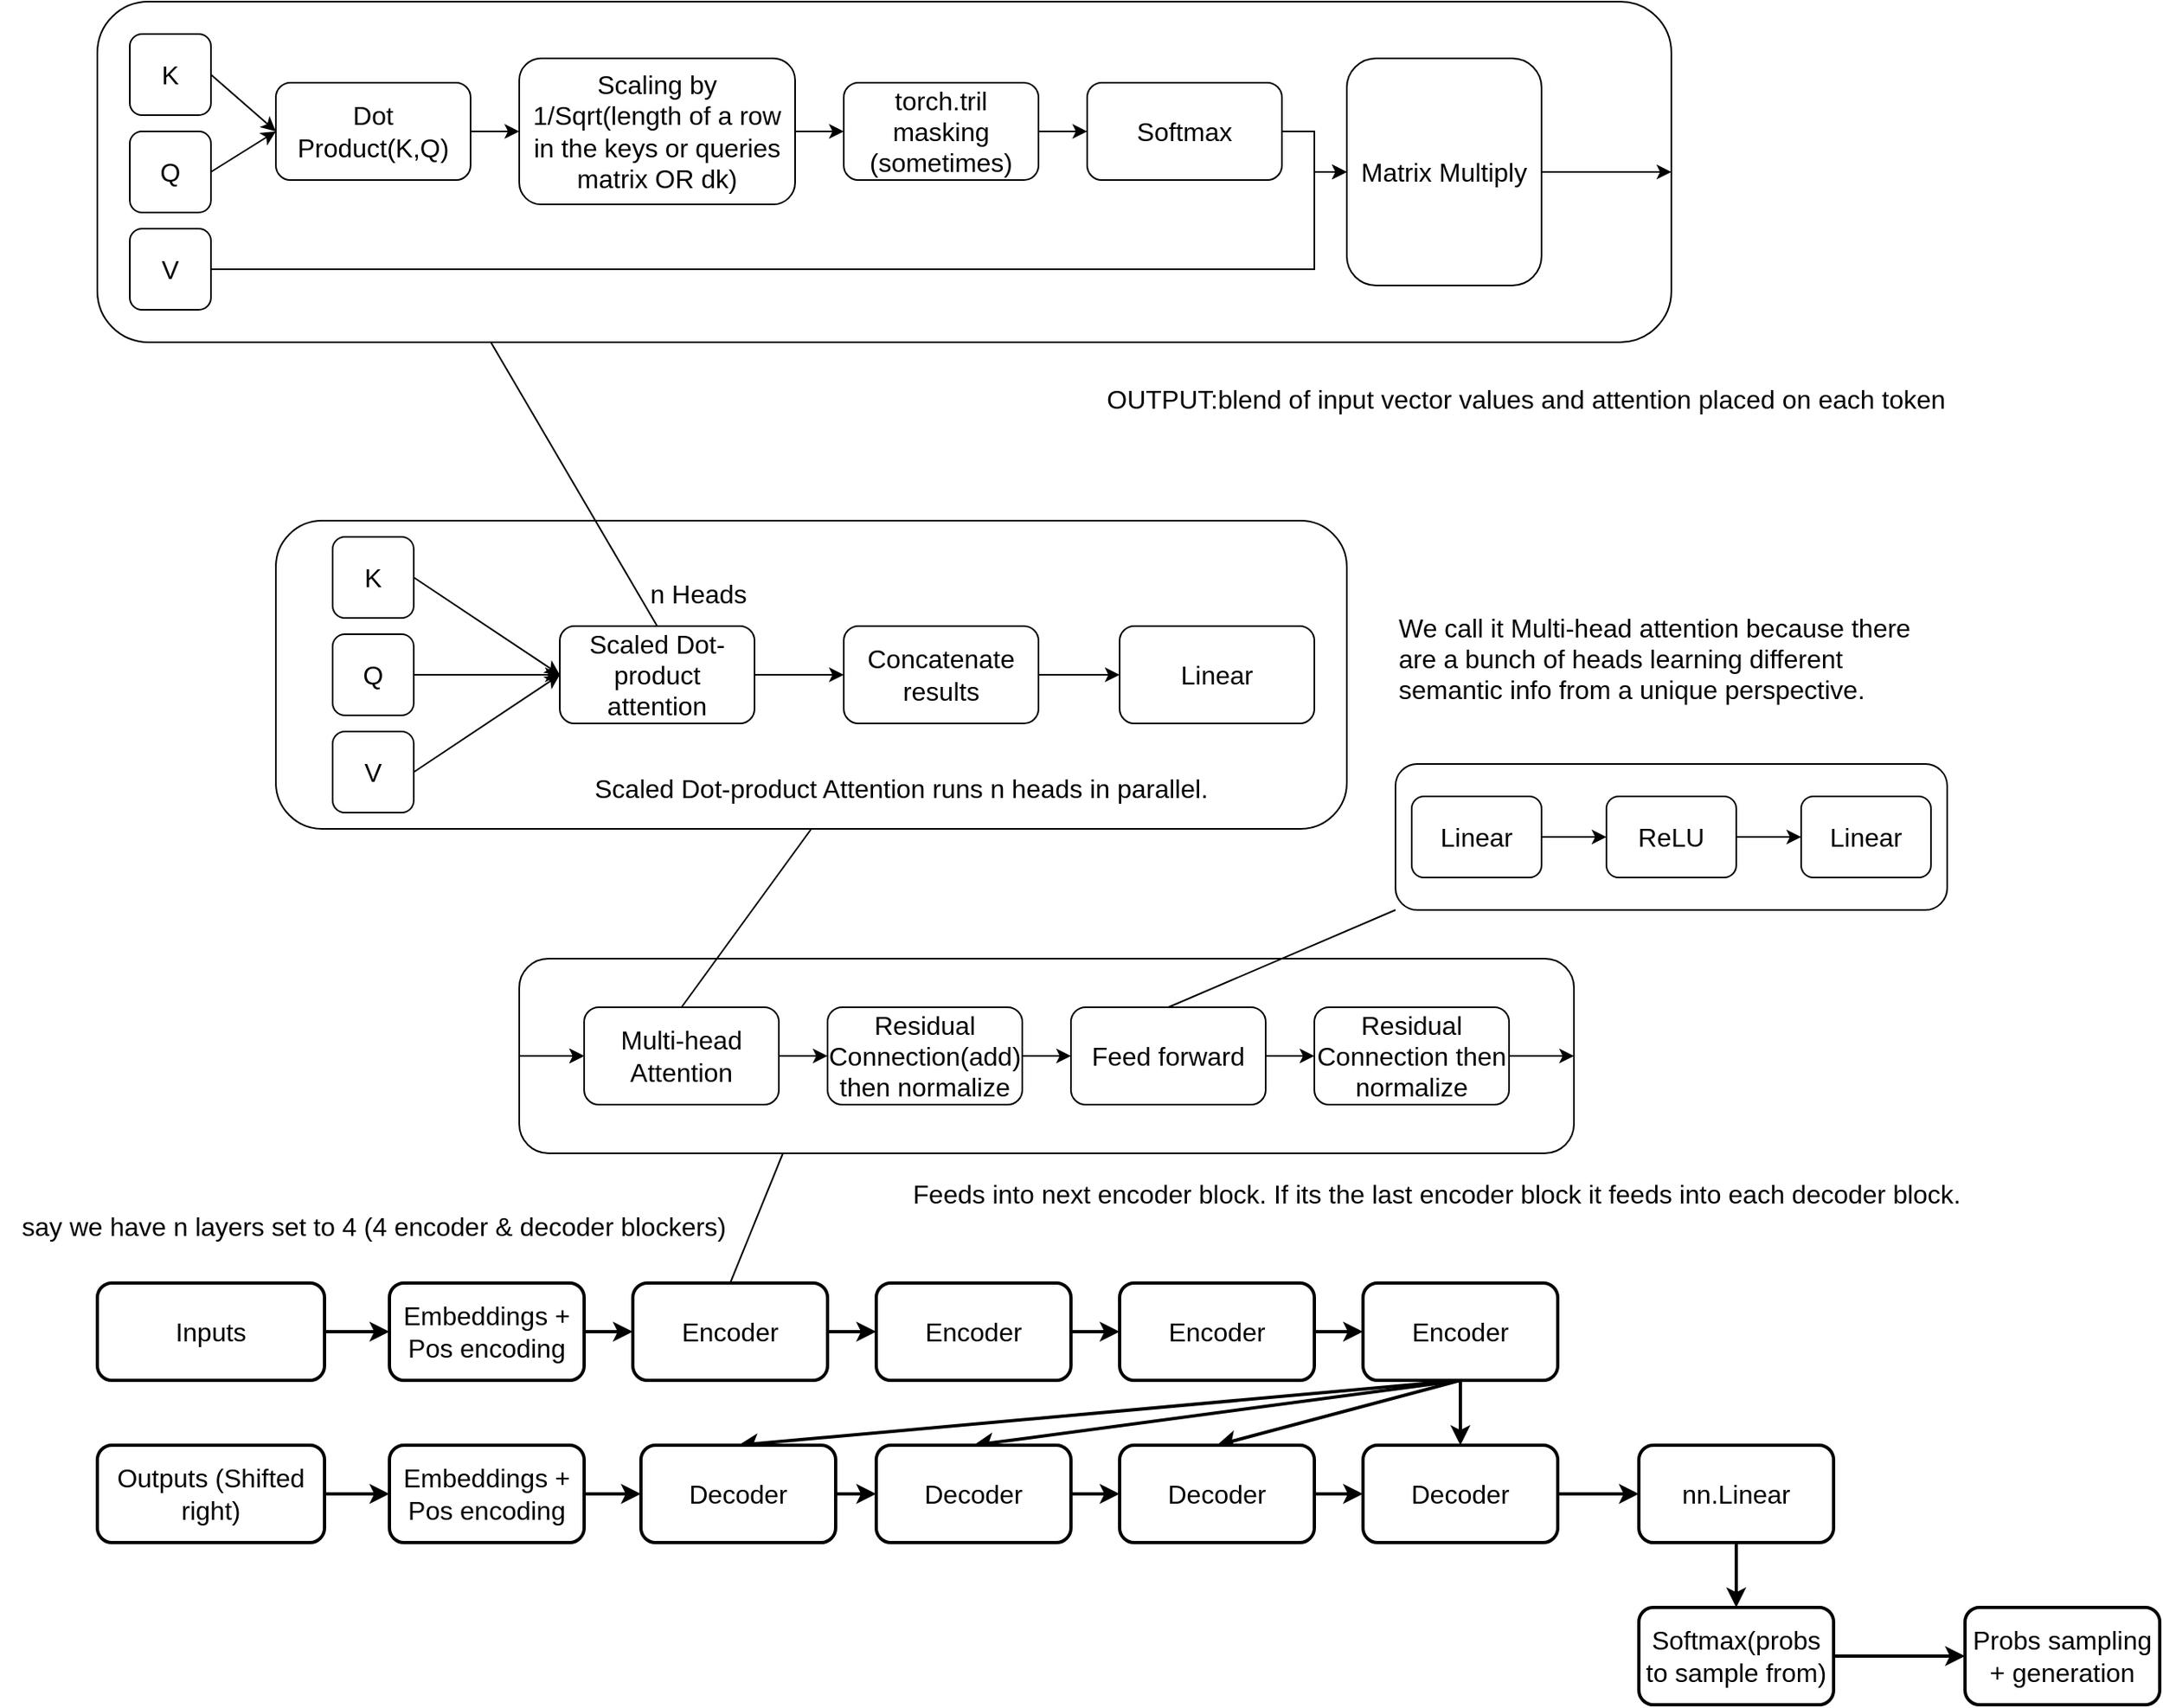 <mxfile version="22.0.3" type="device">
  <diagram name="第 1 页" id="M5TnKP5nSgx2N4K4Y8cS">
    <mxGraphModel dx="2232" dy="969" grid="1" gridSize="10" guides="1" tooltips="1" connect="1" arrows="1" fold="1" page="1" pageScale="1" pageWidth="827" pageHeight="1169" math="0" shadow="0">
      <root>
        <mxCell id="0" />
        <mxCell id="1" parent="0" />
        <mxCell id="r_B3i9L8eCVzx06M8JUn-75" style="edgeStyle=none;rounded=0;orthogonalLoop=1;jettySize=auto;html=1;exitX=0.25;exitY=1;exitDx=0;exitDy=0;entryX=0.5;entryY=0;entryDx=0;entryDy=0;endArrow=none;endFill=0;fontSize=16;" parent="1" source="r_B3i9L8eCVzx06M8JUn-35" target="r_B3i9L8eCVzx06M8JUn-61" edge="1">
          <mxGeometry relative="1" as="geometry" />
        </mxCell>
        <mxCell id="r_B3i9L8eCVzx06M8JUn-35" value="" style="rounded=1;whiteSpace=wrap;html=1;fontSize=16;" parent="1" vertex="1">
          <mxGeometry x="290" y="690" width="650" height="120" as="geometry" />
        </mxCell>
        <mxCell id="r_B3i9L8eCVzx06M8JUn-58" style="edgeStyle=none;rounded=0;orthogonalLoop=1;jettySize=auto;html=1;exitX=0;exitY=1;exitDx=0;exitDy=0;entryX=0.5;entryY=0;entryDx=0;entryDy=0;endArrow=none;endFill=0;fontSize=16;" parent="1" source="r_B3i9L8eCVzx06M8JUn-57" target="r_B3i9L8eCVzx06M8JUn-38" edge="1">
          <mxGeometry relative="1" as="geometry" />
        </mxCell>
        <mxCell id="r_B3i9L8eCVzx06M8JUn-57" value="" style="rounded=1;whiteSpace=wrap;html=1;fontSize=16;" parent="1" vertex="1">
          <mxGeometry x="830" y="570" width="340" height="90" as="geometry" />
        </mxCell>
        <mxCell id="r_B3i9L8eCVzx06M8JUn-16" value="" style="rounded=1;whiteSpace=wrap;html=1;fontSize=16;" parent="1" vertex="1">
          <mxGeometry x="30" y="100" width="970" height="210" as="geometry" />
        </mxCell>
        <mxCell id="r_B3i9L8eCVzx06M8JUn-9" style="rounded=0;orthogonalLoop=1;jettySize=auto;html=1;exitX=1;exitY=0.5;exitDx=0;exitDy=0;entryX=0;entryY=0.5;entryDx=0;entryDy=0;fontSize=16;" parent="1" source="r_B3i9L8eCVzx06M8JUn-1" target="r_B3i9L8eCVzx06M8JUn-4" edge="1">
          <mxGeometry relative="1" as="geometry" />
        </mxCell>
        <mxCell id="r_B3i9L8eCVzx06M8JUn-1" value="K" style="rounded=1;whiteSpace=wrap;html=1;fontSize=16;" parent="1" vertex="1">
          <mxGeometry x="50" y="120" width="50" height="50" as="geometry" />
        </mxCell>
        <mxCell id="r_B3i9L8eCVzx06M8JUn-10" style="edgeStyle=none;rounded=0;orthogonalLoop=1;jettySize=auto;html=1;exitX=1;exitY=0.5;exitDx=0;exitDy=0;entryX=0;entryY=0.5;entryDx=0;entryDy=0;fontSize=16;" parent="1" source="r_B3i9L8eCVzx06M8JUn-2" target="r_B3i9L8eCVzx06M8JUn-4" edge="1">
          <mxGeometry relative="1" as="geometry" />
        </mxCell>
        <mxCell id="r_B3i9L8eCVzx06M8JUn-2" value="Q" style="rounded=1;whiteSpace=wrap;html=1;fontSize=16;" parent="1" vertex="1">
          <mxGeometry x="50" y="180" width="50" height="50" as="geometry" />
        </mxCell>
        <mxCell id="r_B3i9L8eCVzx06M8JUn-15" style="edgeStyle=orthogonalEdgeStyle;rounded=0;orthogonalLoop=1;jettySize=auto;html=1;exitX=1;exitY=0.5;exitDx=0;exitDy=0;entryX=0;entryY=0.5;entryDx=0;entryDy=0;fontSize=16;" parent="1" source="r_B3i9L8eCVzx06M8JUn-3" target="r_B3i9L8eCVzx06M8JUn-8" edge="1">
          <mxGeometry relative="1" as="geometry">
            <Array as="points">
              <mxPoint x="780" y="265" />
              <mxPoint x="780" y="205" />
            </Array>
          </mxGeometry>
        </mxCell>
        <mxCell id="r_B3i9L8eCVzx06M8JUn-3" value="V" style="rounded=1;whiteSpace=wrap;html=1;fontSize=16;" parent="1" vertex="1">
          <mxGeometry x="50" y="240" width="50" height="50" as="geometry" />
        </mxCell>
        <mxCell id="r_B3i9L8eCVzx06M8JUn-11" style="edgeStyle=none;rounded=0;orthogonalLoop=1;jettySize=auto;html=1;exitX=1;exitY=0.5;exitDx=0;exitDy=0;entryX=0;entryY=0.5;entryDx=0;entryDy=0;fontSize=16;" parent="1" source="r_B3i9L8eCVzx06M8JUn-4" target="r_B3i9L8eCVzx06M8JUn-5" edge="1">
          <mxGeometry relative="1" as="geometry" />
        </mxCell>
        <mxCell id="r_B3i9L8eCVzx06M8JUn-4" value="Dot Product(K,Q)" style="rounded=1;whiteSpace=wrap;html=1;fontSize=16;" parent="1" vertex="1">
          <mxGeometry x="140" y="150" width="120" height="60" as="geometry" />
        </mxCell>
        <mxCell id="r_B3i9L8eCVzx06M8JUn-12" style="edgeStyle=none;rounded=0;orthogonalLoop=1;jettySize=auto;html=1;exitX=1;exitY=0.5;exitDx=0;exitDy=0;entryX=0;entryY=0.5;entryDx=0;entryDy=0;fontSize=16;" parent="1" source="r_B3i9L8eCVzx06M8JUn-5" target="r_B3i9L8eCVzx06M8JUn-6" edge="1">
          <mxGeometry relative="1" as="geometry" />
        </mxCell>
        <mxCell id="r_B3i9L8eCVzx06M8JUn-5" value="Scaling by 1/Sqrt(length of a row in the keys or queries matrix OR dk)" style="rounded=1;whiteSpace=wrap;html=1;fontSize=16;" parent="1" vertex="1">
          <mxGeometry x="290" y="135" width="170" height="90" as="geometry" />
        </mxCell>
        <mxCell id="r_B3i9L8eCVzx06M8JUn-13" style="edgeStyle=none;rounded=0;orthogonalLoop=1;jettySize=auto;html=1;exitX=1;exitY=0.5;exitDx=0;exitDy=0;fontSize=16;" parent="1" source="r_B3i9L8eCVzx06M8JUn-6" target="r_B3i9L8eCVzx06M8JUn-7" edge="1">
          <mxGeometry relative="1" as="geometry" />
        </mxCell>
        <mxCell id="r_B3i9L8eCVzx06M8JUn-6" value="torch.tril masking (sometimes)" style="rounded=1;whiteSpace=wrap;html=1;fontSize=16;" parent="1" vertex="1">
          <mxGeometry x="490" y="150" width="120" height="60" as="geometry" />
        </mxCell>
        <mxCell id="r_B3i9L8eCVzx06M8JUn-14" style="edgeStyle=orthogonalEdgeStyle;rounded=0;orthogonalLoop=1;jettySize=auto;html=1;exitX=1;exitY=0.5;exitDx=0;exitDy=0;entryX=0;entryY=0.5;entryDx=0;entryDy=0;fontSize=16;" parent="1" source="r_B3i9L8eCVzx06M8JUn-7" target="r_B3i9L8eCVzx06M8JUn-8" edge="1">
          <mxGeometry relative="1" as="geometry" />
        </mxCell>
        <mxCell id="r_B3i9L8eCVzx06M8JUn-7" value="Softmax" style="rounded=1;whiteSpace=wrap;html=1;fontSize=16;" parent="1" vertex="1">
          <mxGeometry x="640" y="150" width="120" height="60" as="geometry" />
        </mxCell>
        <mxCell id="r_B3i9L8eCVzx06M8JUn-17" style="edgeStyle=none;rounded=0;orthogonalLoop=1;jettySize=auto;html=1;exitX=1;exitY=0.5;exitDx=0;exitDy=0;entryX=1;entryY=0.5;entryDx=0;entryDy=0;fontSize=16;" parent="1" source="r_B3i9L8eCVzx06M8JUn-8" target="r_B3i9L8eCVzx06M8JUn-16" edge="1">
          <mxGeometry relative="1" as="geometry" />
        </mxCell>
        <mxCell id="r_B3i9L8eCVzx06M8JUn-8" value="Matrix Multiply" style="rounded=1;whiteSpace=wrap;html=1;fontSize=16;" parent="1" vertex="1">
          <mxGeometry x="800" y="135" width="120" height="140" as="geometry" />
        </mxCell>
        <mxCell id="r_B3i9L8eCVzx06M8JUn-18" value="OUTPUT:blend of input vector values and attention placed on each token" style="text;html=1;align=center;verticalAlign=middle;resizable=0;points=[];autosize=1;strokeColor=none;fillColor=none;fontSize=16;" parent="1" vertex="1">
          <mxGeometry x="640" y="330" width="540" height="30" as="geometry" />
        </mxCell>
        <mxCell id="r_B3i9L8eCVzx06M8JUn-48" style="edgeStyle=none;rounded=0;orthogonalLoop=1;jettySize=auto;html=1;exitX=0.5;exitY=1;exitDx=0;exitDy=0;entryX=0.5;entryY=0;entryDx=0;entryDy=0;endArrow=none;endFill=0;fontSize=16;" parent="1" source="r_B3i9L8eCVzx06M8JUn-19" target="r_B3i9L8eCVzx06M8JUn-36" edge="1">
          <mxGeometry relative="1" as="geometry" />
        </mxCell>
        <mxCell id="r_B3i9L8eCVzx06M8JUn-19" value="" style="rounded=1;whiteSpace=wrap;html=1;fontSize=16;" parent="1" vertex="1">
          <mxGeometry x="140" y="420" width="660" height="190" as="geometry" />
        </mxCell>
        <mxCell id="r_B3i9L8eCVzx06M8JUn-24" style="edgeStyle=none;rounded=0;orthogonalLoop=1;jettySize=auto;html=1;exitX=1;exitY=0.5;exitDx=0;exitDy=0;entryX=0;entryY=0.5;entryDx=0;entryDy=0;fontSize=16;" parent="1" source="r_B3i9L8eCVzx06M8JUn-20" target="r_B3i9L8eCVzx06M8JUn-23" edge="1">
          <mxGeometry relative="1" as="geometry" />
        </mxCell>
        <mxCell id="r_B3i9L8eCVzx06M8JUn-20" value="K" style="rounded=1;whiteSpace=wrap;html=1;fontSize=16;" parent="1" vertex="1">
          <mxGeometry x="175" y="430" width="50" height="50" as="geometry" />
        </mxCell>
        <mxCell id="r_B3i9L8eCVzx06M8JUn-25" style="edgeStyle=none;rounded=0;orthogonalLoop=1;jettySize=auto;html=1;exitX=1;exitY=0.5;exitDx=0;exitDy=0;entryX=0;entryY=0.5;entryDx=0;entryDy=0;fontSize=16;" parent="1" source="r_B3i9L8eCVzx06M8JUn-21" target="r_B3i9L8eCVzx06M8JUn-23" edge="1">
          <mxGeometry relative="1" as="geometry" />
        </mxCell>
        <mxCell id="r_B3i9L8eCVzx06M8JUn-21" value="Q" style="rounded=1;whiteSpace=wrap;html=1;fontSize=16;" parent="1" vertex="1">
          <mxGeometry x="175" y="490" width="50" height="50" as="geometry" />
        </mxCell>
        <mxCell id="r_B3i9L8eCVzx06M8JUn-26" style="edgeStyle=none;rounded=0;orthogonalLoop=1;jettySize=auto;html=1;exitX=1;exitY=0.5;exitDx=0;exitDy=0;entryX=0;entryY=0.5;entryDx=0;entryDy=0;fontSize=16;" parent="1" source="r_B3i9L8eCVzx06M8JUn-22" target="r_B3i9L8eCVzx06M8JUn-23" edge="1">
          <mxGeometry relative="1" as="geometry" />
        </mxCell>
        <mxCell id="r_B3i9L8eCVzx06M8JUn-22" value="V" style="rounded=1;whiteSpace=wrap;html=1;fontSize=16;" parent="1" vertex="1">
          <mxGeometry x="175" y="550" width="50" height="50" as="geometry" />
        </mxCell>
        <mxCell id="r_B3i9L8eCVzx06M8JUn-29" style="edgeStyle=none;rounded=0;orthogonalLoop=1;jettySize=auto;html=1;exitX=1;exitY=0.5;exitDx=0;exitDy=0;fontSize=16;" parent="1" source="r_B3i9L8eCVzx06M8JUn-23" target="r_B3i9L8eCVzx06M8JUn-28" edge="1">
          <mxGeometry relative="1" as="geometry" />
        </mxCell>
        <mxCell id="r_B3i9L8eCVzx06M8JUn-23" value="Scaled Dot-product attention" style="rounded=1;whiteSpace=wrap;html=1;fontSize=16;" parent="1" vertex="1">
          <mxGeometry x="315" y="485" width="120" height="60" as="geometry" />
        </mxCell>
        <mxCell id="r_B3i9L8eCVzx06M8JUn-27" value="n Heads" style="text;html=1;align=center;verticalAlign=middle;resizable=0;points=[];autosize=1;strokeColor=none;fillColor=none;fontSize=16;" parent="1" vertex="1">
          <mxGeometry x="360" y="450" width="80" height="30" as="geometry" />
        </mxCell>
        <mxCell id="r_B3i9L8eCVzx06M8JUn-31" style="edgeStyle=none;rounded=0;orthogonalLoop=1;jettySize=auto;html=1;exitX=1;exitY=0.5;exitDx=0;exitDy=0;fontSize=16;" parent="1" source="r_B3i9L8eCVzx06M8JUn-28" target="r_B3i9L8eCVzx06M8JUn-30" edge="1">
          <mxGeometry relative="1" as="geometry" />
        </mxCell>
        <mxCell id="r_B3i9L8eCVzx06M8JUn-28" value="Concatenate results" style="rounded=1;whiteSpace=wrap;html=1;fontSize=16;" parent="1" vertex="1">
          <mxGeometry x="490" y="485" width="120" height="60" as="geometry" />
        </mxCell>
        <mxCell id="r_B3i9L8eCVzx06M8JUn-30" value="Linear" style="rounded=1;whiteSpace=wrap;html=1;fontSize=16;" parent="1" vertex="1">
          <mxGeometry x="660" y="485" width="120" height="60" as="geometry" />
        </mxCell>
        <mxCell id="r_B3i9L8eCVzx06M8JUn-32" value="Scaled Dot-product Attention runs n heads in parallel." style="text;html=1;align=center;verticalAlign=middle;resizable=0;points=[];autosize=1;strokeColor=none;fillColor=none;fontSize=16;" parent="1" vertex="1">
          <mxGeometry x="325" y="570" width="400" height="30" as="geometry" />
        </mxCell>
        <mxCell id="r_B3i9L8eCVzx06M8JUn-33" value="" style="endArrow=none;html=1;rounded=0;entryX=0.25;entryY=1;entryDx=0;entryDy=0;exitX=0.5;exitY=0;exitDx=0;exitDy=0;fontSize=16;" parent="1" source="r_B3i9L8eCVzx06M8JUn-23" target="r_B3i9L8eCVzx06M8JUn-16" edge="1">
          <mxGeometry width="50" height="50" relative="1" as="geometry">
            <mxPoint x="410" y="390" as="sourcePoint" />
            <mxPoint x="460" y="340" as="targetPoint" />
          </mxGeometry>
        </mxCell>
        <mxCell id="r_B3i9L8eCVzx06M8JUn-34" value="We call it Multi-head attention because there are a bunch of heads learning different semantic info from a unique perspective." style="text;html=1;strokeColor=none;fillColor=none;align=left;verticalAlign=middle;whiteSpace=wrap;rounded=0;fontSize=16;" parent="1" vertex="1">
          <mxGeometry x="830" y="460" width="340" height="90" as="geometry" />
        </mxCell>
        <mxCell id="r_B3i9L8eCVzx06M8JUn-42" style="edgeStyle=none;rounded=0;orthogonalLoop=1;jettySize=auto;html=1;exitX=0;exitY=0.5;exitDx=0;exitDy=0;entryX=0;entryY=0.5;entryDx=0;entryDy=0;fontSize=16;" parent="1" source="r_B3i9L8eCVzx06M8JUn-35" target="r_B3i9L8eCVzx06M8JUn-36" edge="1">
          <mxGeometry relative="1" as="geometry" />
        </mxCell>
        <mxCell id="r_B3i9L8eCVzx06M8JUn-47" style="edgeStyle=none;rounded=0;orthogonalLoop=1;jettySize=auto;html=1;exitX=0;exitY=0.5;exitDx=0;exitDy=0;entryX=0;entryY=0.5;entryDx=0;entryDy=0;fontSize=16;" parent="1" source="r_B3i9L8eCVzx06M8JUn-35" target="r_B3i9L8eCVzx06M8JUn-36" edge="1">
          <mxGeometry relative="1" as="geometry" />
        </mxCell>
        <mxCell id="r_B3i9L8eCVzx06M8JUn-43" style="edgeStyle=none;rounded=0;orthogonalLoop=1;jettySize=auto;html=1;exitX=1;exitY=0.5;exitDx=0;exitDy=0;entryX=0;entryY=0.5;entryDx=0;entryDy=0;fontSize=16;" parent="1" source="r_B3i9L8eCVzx06M8JUn-36" target="r_B3i9L8eCVzx06M8JUn-37" edge="1">
          <mxGeometry relative="1" as="geometry" />
        </mxCell>
        <mxCell id="r_B3i9L8eCVzx06M8JUn-36" value="Multi-head Attention" style="rounded=1;whiteSpace=wrap;html=1;fontSize=16;" parent="1" vertex="1">
          <mxGeometry x="330" y="720" width="120" height="60" as="geometry" />
        </mxCell>
        <mxCell id="r_B3i9L8eCVzx06M8JUn-44" style="edgeStyle=none;rounded=0;orthogonalLoop=1;jettySize=auto;html=1;exitX=1;exitY=0.5;exitDx=0;exitDy=0;entryX=0;entryY=0.5;entryDx=0;entryDy=0;fontSize=16;" parent="1" source="r_B3i9L8eCVzx06M8JUn-37" target="r_B3i9L8eCVzx06M8JUn-38" edge="1">
          <mxGeometry relative="1" as="geometry" />
        </mxCell>
        <mxCell id="r_B3i9L8eCVzx06M8JUn-37" value="Residual Connection(add) then normalize" style="rounded=1;whiteSpace=wrap;html=1;fontSize=16;" parent="1" vertex="1">
          <mxGeometry x="480" y="720" width="120" height="60" as="geometry" />
        </mxCell>
        <mxCell id="r_B3i9L8eCVzx06M8JUn-45" style="edgeStyle=none;rounded=0;orthogonalLoop=1;jettySize=auto;html=1;exitX=1;exitY=0.5;exitDx=0;exitDy=0;entryX=0;entryY=0.5;entryDx=0;entryDy=0;fontSize=16;" parent="1" source="r_B3i9L8eCVzx06M8JUn-38" target="r_B3i9L8eCVzx06M8JUn-41" edge="1">
          <mxGeometry relative="1" as="geometry" />
        </mxCell>
        <mxCell id="r_B3i9L8eCVzx06M8JUn-38" value="Feed forward" style="rounded=1;whiteSpace=wrap;html=1;fontSize=16;" parent="1" vertex="1">
          <mxGeometry x="630" y="720" width="120" height="60" as="geometry" />
        </mxCell>
        <mxCell id="r_B3i9L8eCVzx06M8JUn-46" style="edgeStyle=none;rounded=0;orthogonalLoop=1;jettySize=auto;html=1;exitX=1;exitY=0.5;exitDx=0;exitDy=0;fontSize=16;" parent="1" source="r_B3i9L8eCVzx06M8JUn-41" target="r_B3i9L8eCVzx06M8JUn-35" edge="1">
          <mxGeometry relative="1" as="geometry" />
        </mxCell>
        <mxCell id="r_B3i9L8eCVzx06M8JUn-41" value="Residual Connection then normalize" style="rounded=1;whiteSpace=wrap;html=1;fontSize=16;" parent="1" vertex="1">
          <mxGeometry x="780" y="720" width="120" height="60" as="geometry" />
        </mxCell>
        <mxCell id="r_B3i9L8eCVzx06M8JUn-49" value="Feeds into next encoder block. If its the last encoder block it feeds into each decoder block." style="text;html=1;align=center;verticalAlign=middle;resizable=0;points=[];autosize=1;strokeColor=none;fillColor=none;fontSize=16;" parent="1" vertex="1">
          <mxGeometry x="520" y="820" width="670" height="30" as="geometry" />
        </mxCell>
        <mxCell id="r_B3i9L8eCVzx06M8JUn-56" style="edgeStyle=none;rounded=0;orthogonalLoop=1;jettySize=auto;html=1;exitX=1;exitY=0.5;exitDx=0;exitDy=0;fontSize=16;" parent="1" source="r_B3i9L8eCVzx06M8JUn-52" target="r_B3i9L8eCVzx06M8JUn-53" edge="1">
          <mxGeometry relative="1" as="geometry" />
        </mxCell>
        <mxCell id="r_B3i9L8eCVzx06M8JUn-52" value="ReLU" style="rounded=1;whiteSpace=wrap;html=1;fontSize=16;" parent="1" vertex="1">
          <mxGeometry x="960" y="590" width="80" height="50" as="geometry" />
        </mxCell>
        <mxCell id="r_B3i9L8eCVzx06M8JUn-53" value="Linear" style="rounded=1;whiteSpace=wrap;html=1;fontSize=16;" parent="1" vertex="1">
          <mxGeometry x="1080" y="590" width="80" height="50" as="geometry" />
        </mxCell>
        <mxCell id="r_B3i9L8eCVzx06M8JUn-55" style="edgeStyle=none;rounded=0;orthogonalLoop=1;jettySize=auto;html=1;exitX=1;exitY=0.5;exitDx=0;exitDy=0;fontSize=16;" parent="1" source="r_B3i9L8eCVzx06M8JUn-54" target="r_B3i9L8eCVzx06M8JUn-52" edge="1">
          <mxGeometry relative="1" as="geometry" />
        </mxCell>
        <mxCell id="r_B3i9L8eCVzx06M8JUn-54" value="Linear" style="rounded=1;whiteSpace=wrap;html=1;fontSize=16;" parent="1" vertex="1">
          <mxGeometry x="840" y="590" width="80" height="50" as="geometry" />
        </mxCell>
        <mxCell id="r_B3i9L8eCVzx06M8JUn-66" style="edgeStyle=none;rounded=0;orthogonalLoop=1;jettySize=auto;html=1;exitX=1;exitY=0.5;exitDx=0;exitDy=0;strokeWidth=2;fontSize=16;" parent="1" source="r_B3i9L8eCVzx06M8JUn-59" target="r_B3i9L8eCVzx06M8JUn-60" edge="1">
          <mxGeometry relative="1" as="geometry" />
        </mxCell>
        <mxCell id="r_B3i9L8eCVzx06M8JUn-59" value="Inputs" style="rounded=1;whiteSpace=wrap;html=1;strokeWidth=2;fontSize=16;" parent="1" vertex="1">
          <mxGeometry x="30" y="890" width="140" height="60" as="geometry" />
        </mxCell>
        <mxCell id="r_B3i9L8eCVzx06M8JUn-67" style="edgeStyle=none;rounded=0;orthogonalLoop=1;jettySize=auto;html=1;exitX=1;exitY=0.5;exitDx=0;exitDy=0;strokeWidth=2;fontSize=16;" parent="1" source="r_B3i9L8eCVzx06M8JUn-60" target="r_B3i9L8eCVzx06M8JUn-61" edge="1">
          <mxGeometry relative="1" as="geometry" />
        </mxCell>
        <mxCell id="r_B3i9L8eCVzx06M8JUn-60" value="Embeddings + Pos encoding" style="rounded=1;whiteSpace=wrap;html=1;strokeWidth=2;fontSize=16;" parent="1" vertex="1">
          <mxGeometry x="210" y="890" width="120" height="60" as="geometry" />
        </mxCell>
        <mxCell id="r_B3i9L8eCVzx06M8JUn-68" style="edgeStyle=none;rounded=0;orthogonalLoop=1;jettySize=auto;html=1;exitX=1;exitY=0.5;exitDx=0;exitDy=0;entryX=0;entryY=0.5;entryDx=0;entryDy=0;strokeWidth=2;fontSize=16;" parent="1" source="r_B3i9L8eCVzx06M8JUn-61" target="r_B3i9L8eCVzx06M8JUn-62" edge="1">
          <mxGeometry relative="1" as="geometry" />
        </mxCell>
        <mxCell id="r_B3i9L8eCVzx06M8JUn-61" value="Encoder" style="rounded=1;whiteSpace=wrap;html=1;strokeWidth=2;fontSize=16;" parent="1" vertex="1">
          <mxGeometry x="360" y="890" width="120" height="60" as="geometry" />
        </mxCell>
        <mxCell id="r_B3i9L8eCVzx06M8JUn-69" style="edgeStyle=none;rounded=0;orthogonalLoop=1;jettySize=auto;html=1;exitX=1;exitY=0.5;exitDx=0;exitDy=0;entryX=0;entryY=0.5;entryDx=0;entryDy=0;strokeWidth=2;fontSize=16;" parent="1" source="r_B3i9L8eCVzx06M8JUn-62" target="r_B3i9L8eCVzx06M8JUn-63" edge="1">
          <mxGeometry relative="1" as="geometry" />
        </mxCell>
        <mxCell id="r_B3i9L8eCVzx06M8JUn-62" value="Encoder" style="rounded=1;whiteSpace=wrap;html=1;strokeWidth=2;fontSize=16;" parent="1" vertex="1">
          <mxGeometry x="510" y="890" width="120" height="60" as="geometry" />
        </mxCell>
        <mxCell id="r_B3i9L8eCVzx06M8JUn-70" style="edgeStyle=none;rounded=0;orthogonalLoop=1;jettySize=auto;html=1;exitX=1;exitY=0.5;exitDx=0;exitDy=0;strokeWidth=2;fontSize=16;" parent="1" source="r_B3i9L8eCVzx06M8JUn-63" target="r_B3i9L8eCVzx06M8JUn-64" edge="1">
          <mxGeometry relative="1" as="geometry" />
        </mxCell>
        <mxCell id="r_B3i9L8eCVzx06M8JUn-63" value="Encoder" style="rounded=1;whiteSpace=wrap;html=1;strokeWidth=2;fontSize=16;" parent="1" vertex="1">
          <mxGeometry x="660" y="890" width="120" height="60" as="geometry" />
        </mxCell>
        <mxCell id="r_B3i9L8eCVzx06M8JUn-83" style="edgeStyle=none;rounded=0;orthogonalLoop=1;jettySize=auto;html=1;exitX=0.5;exitY=1;exitDx=0;exitDy=0;entryX=0.5;entryY=0;entryDx=0;entryDy=0;strokeWidth=2;fontSize=16;" parent="1" source="r_B3i9L8eCVzx06M8JUn-64" target="r_B3i9L8eCVzx06M8JUn-74" edge="1">
          <mxGeometry relative="1" as="geometry" />
        </mxCell>
        <mxCell id="r_B3i9L8eCVzx06M8JUn-84" style="edgeStyle=none;rounded=0;orthogonalLoop=1;jettySize=auto;html=1;exitX=0.5;exitY=1;exitDx=0;exitDy=0;entryX=0.5;entryY=0;entryDx=0;entryDy=0;strokeWidth=2;fontSize=16;" parent="1" source="r_B3i9L8eCVzx06M8JUn-64" target="r_B3i9L8eCVzx06M8JUn-76" edge="1">
          <mxGeometry relative="1" as="geometry" />
        </mxCell>
        <mxCell id="r_B3i9L8eCVzx06M8JUn-85" style="edgeStyle=none;rounded=0;orthogonalLoop=1;jettySize=auto;html=1;exitX=0.5;exitY=1;exitDx=0;exitDy=0;entryX=0.5;entryY=0;entryDx=0;entryDy=0;strokeWidth=2;fontSize=16;" parent="1" source="r_B3i9L8eCVzx06M8JUn-64" target="r_B3i9L8eCVzx06M8JUn-77" edge="1">
          <mxGeometry relative="1" as="geometry" />
        </mxCell>
        <mxCell id="r_B3i9L8eCVzx06M8JUn-86" style="edgeStyle=none;rounded=0;orthogonalLoop=1;jettySize=auto;html=1;exitX=0.5;exitY=1;exitDx=0;exitDy=0;entryX=0.5;entryY=0;entryDx=0;entryDy=0;strokeWidth=2;fontSize=16;" parent="1" source="r_B3i9L8eCVzx06M8JUn-64" target="r_B3i9L8eCVzx06M8JUn-78" edge="1">
          <mxGeometry relative="1" as="geometry" />
        </mxCell>
        <mxCell id="r_B3i9L8eCVzx06M8JUn-64" value="Encoder" style="rounded=1;whiteSpace=wrap;html=1;strokeWidth=2;fontSize=16;" parent="1" vertex="1">
          <mxGeometry x="810" y="890" width="120" height="60" as="geometry" />
        </mxCell>
        <mxCell id="r_B3i9L8eCVzx06M8JUn-72" style="edgeStyle=none;rounded=0;orthogonalLoop=1;jettySize=auto;html=1;exitX=1;exitY=0.5;exitDx=0;exitDy=0;strokeWidth=2;fontSize=16;" parent="1" source="r_B3i9L8eCVzx06M8JUn-65" target="r_B3i9L8eCVzx06M8JUn-71" edge="1">
          <mxGeometry relative="1" as="geometry" />
        </mxCell>
        <mxCell id="r_B3i9L8eCVzx06M8JUn-65" value="Outputs (Shifted right)" style="rounded=1;whiteSpace=wrap;html=1;strokeWidth=2;fontSize=16;" parent="1" vertex="1">
          <mxGeometry x="30" y="990" width="140" height="60" as="geometry" />
        </mxCell>
        <mxCell id="r_B3i9L8eCVzx06M8JUn-79" style="edgeStyle=none;rounded=0;orthogonalLoop=1;jettySize=auto;html=1;exitX=1;exitY=0.5;exitDx=0;exitDy=0;strokeWidth=2;fontSize=16;" parent="1" source="r_B3i9L8eCVzx06M8JUn-71" target="r_B3i9L8eCVzx06M8JUn-74" edge="1">
          <mxGeometry relative="1" as="geometry" />
        </mxCell>
        <mxCell id="r_B3i9L8eCVzx06M8JUn-71" value="Embeddings + Pos encoding" style="rounded=1;whiteSpace=wrap;html=1;strokeWidth=2;fontSize=16;" parent="1" vertex="1">
          <mxGeometry x="210" y="990" width="120" height="60" as="geometry" />
        </mxCell>
        <mxCell id="r_B3i9L8eCVzx06M8JUn-73" value="say we have n layers set to 4 (4 encoder &amp;amp; decoder blockers)" style="text;html=1;align=center;verticalAlign=middle;resizable=0;points=[];autosize=1;strokeColor=none;fillColor=none;fontSize=16;" parent="1" vertex="1">
          <mxGeometry x="-30" y="840" width="460" height="30" as="geometry" />
        </mxCell>
        <mxCell id="r_B3i9L8eCVzx06M8JUn-80" style="edgeStyle=none;rounded=0;orthogonalLoop=1;jettySize=auto;html=1;exitX=1;exitY=0.5;exitDx=0;exitDy=0;strokeWidth=2;fontSize=16;" parent="1" source="r_B3i9L8eCVzx06M8JUn-74" target="r_B3i9L8eCVzx06M8JUn-76" edge="1">
          <mxGeometry relative="1" as="geometry" />
        </mxCell>
        <mxCell id="r_B3i9L8eCVzx06M8JUn-74" value="Decoder" style="rounded=1;whiteSpace=wrap;html=1;strokeWidth=2;fontSize=16;" parent="1" vertex="1">
          <mxGeometry x="365" y="990" width="120" height="60" as="geometry" />
        </mxCell>
        <mxCell id="r_B3i9L8eCVzx06M8JUn-81" style="edgeStyle=none;rounded=0;orthogonalLoop=1;jettySize=auto;html=1;exitX=1;exitY=0.5;exitDx=0;exitDy=0;strokeWidth=2;fontSize=16;" parent="1" source="r_B3i9L8eCVzx06M8JUn-76" target="r_B3i9L8eCVzx06M8JUn-77" edge="1">
          <mxGeometry relative="1" as="geometry" />
        </mxCell>
        <mxCell id="r_B3i9L8eCVzx06M8JUn-76" value="Decoder" style="rounded=1;whiteSpace=wrap;html=1;strokeWidth=2;fontSize=16;" parent="1" vertex="1">
          <mxGeometry x="510" y="990" width="120" height="60" as="geometry" />
        </mxCell>
        <mxCell id="r_B3i9L8eCVzx06M8JUn-82" style="edgeStyle=none;rounded=0;orthogonalLoop=1;jettySize=auto;html=1;exitX=1;exitY=0.5;exitDx=0;exitDy=0;strokeWidth=2;fontSize=16;" parent="1" source="r_B3i9L8eCVzx06M8JUn-77" target="r_B3i9L8eCVzx06M8JUn-78" edge="1">
          <mxGeometry relative="1" as="geometry" />
        </mxCell>
        <mxCell id="r_B3i9L8eCVzx06M8JUn-77" value="Decoder" style="rounded=1;whiteSpace=wrap;html=1;strokeWidth=2;fontSize=16;" parent="1" vertex="1">
          <mxGeometry x="660" y="990" width="120" height="60" as="geometry" />
        </mxCell>
        <mxCell id="r_B3i9L8eCVzx06M8JUn-88" style="edgeStyle=none;rounded=0;orthogonalLoop=1;jettySize=auto;html=1;exitX=1;exitY=0.5;exitDx=0;exitDy=0;entryX=0;entryY=0.5;entryDx=0;entryDy=0;strokeWidth=2;fontSize=16;" parent="1" source="r_B3i9L8eCVzx06M8JUn-78" target="r_B3i9L8eCVzx06M8JUn-87" edge="1">
          <mxGeometry relative="1" as="geometry" />
        </mxCell>
        <mxCell id="r_B3i9L8eCVzx06M8JUn-78" value="Decoder" style="rounded=1;whiteSpace=wrap;html=1;strokeWidth=2;fontSize=16;" parent="1" vertex="1">
          <mxGeometry x="810" y="990" width="120" height="60" as="geometry" />
        </mxCell>
        <mxCell id="r_B3i9L8eCVzx06M8JUn-91" style="edgeStyle=none;rounded=0;orthogonalLoop=1;jettySize=auto;html=1;exitX=0.5;exitY=1;exitDx=0;exitDy=0;entryX=0.5;entryY=0;entryDx=0;entryDy=0;strokeWidth=2;fontSize=16;" parent="1" source="r_B3i9L8eCVzx06M8JUn-87" target="r_B3i9L8eCVzx06M8JUn-89" edge="1">
          <mxGeometry relative="1" as="geometry" />
        </mxCell>
        <mxCell id="r_B3i9L8eCVzx06M8JUn-87" value="nn.Linear" style="rounded=1;whiteSpace=wrap;html=1;strokeWidth=2;fontSize=16;" parent="1" vertex="1">
          <mxGeometry x="980" y="990" width="120" height="60" as="geometry" />
        </mxCell>
        <mxCell id="r_B3i9L8eCVzx06M8JUn-92" style="edgeStyle=none;rounded=0;orthogonalLoop=1;jettySize=auto;html=1;exitX=1;exitY=0.5;exitDx=0;exitDy=0;strokeWidth=2;fontSize=16;" parent="1" source="r_B3i9L8eCVzx06M8JUn-89" target="r_B3i9L8eCVzx06M8JUn-90" edge="1">
          <mxGeometry relative="1" as="geometry" />
        </mxCell>
        <mxCell id="r_B3i9L8eCVzx06M8JUn-89" value="Softmax(probs to sample from)" style="rounded=1;whiteSpace=wrap;html=1;strokeWidth=2;fontSize=16;" parent="1" vertex="1">
          <mxGeometry x="980" y="1090" width="120" height="60" as="geometry" />
        </mxCell>
        <mxCell id="r_B3i9L8eCVzx06M8JUn-90" value="Probs sampling + generation" style="rounded=1;whiteSpace=wrap;html=1;strokeWidth=2;fontSize=16;" parent="1" vertex="1">
          <mxGeometry x="1181" y="1090" width="120" height="60" as="geometry" />
        </mxCell>
      </root>
    </mxGraphModel>
  </diagram>
</mxfile>
